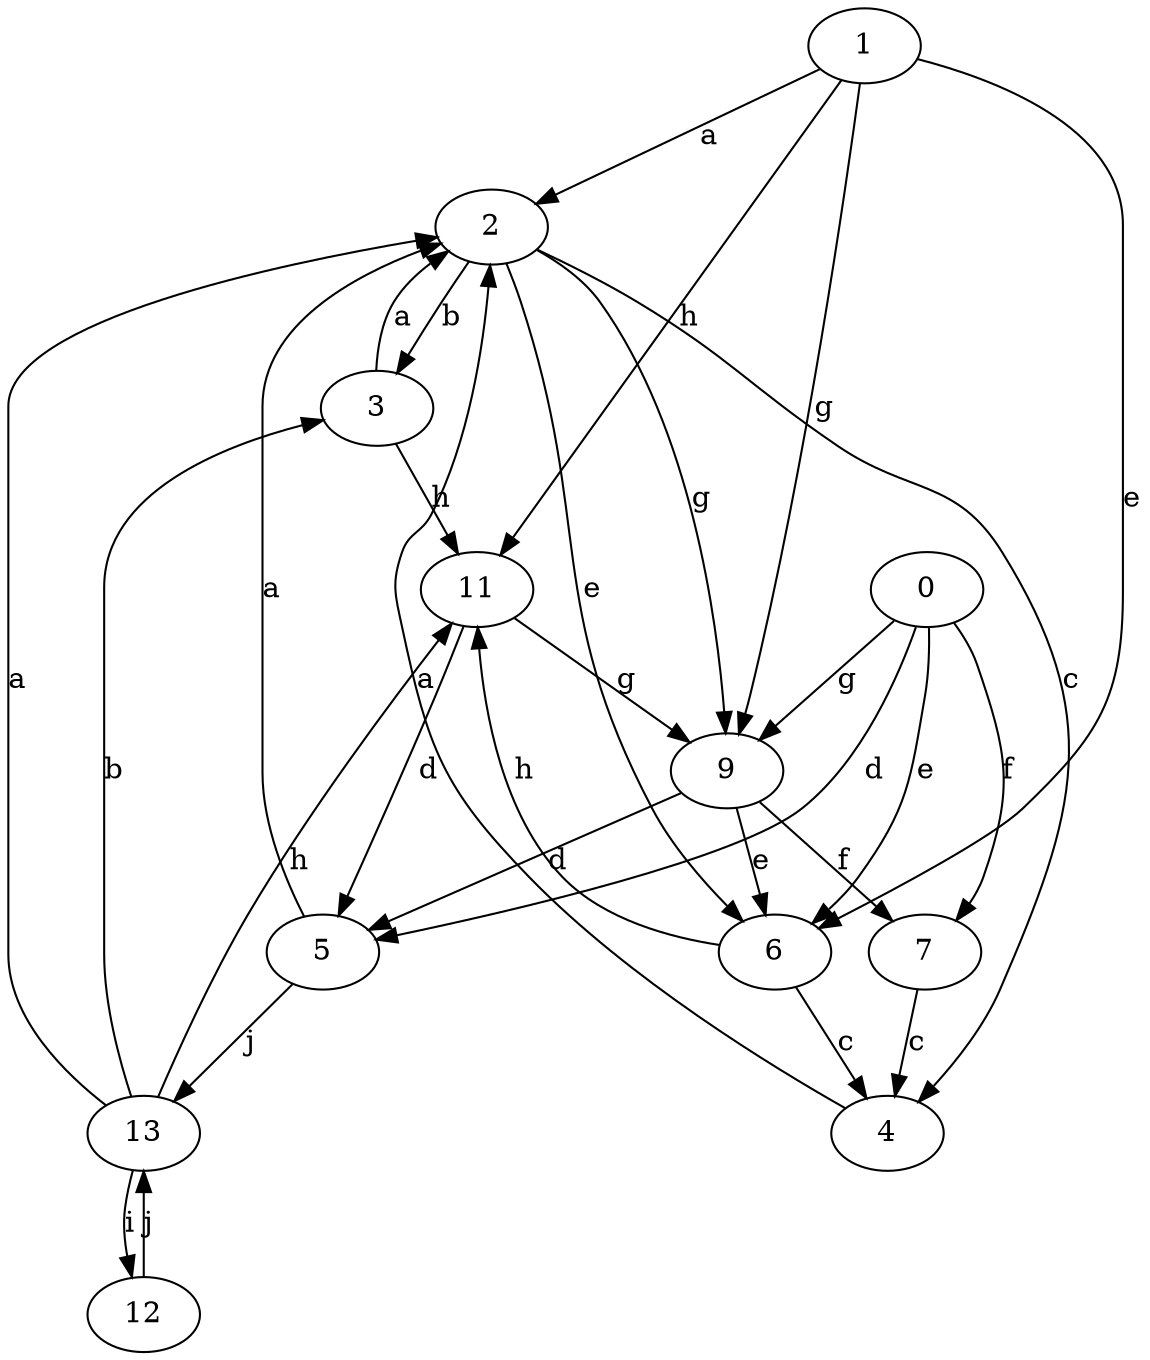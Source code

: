 strict digraph  {
1;
2;
3;
4;
5;
6;
7;
9;
0;
11;
12;
13;
1 -> 2  [label=a];
1 -> 6  [label=e];
1 -> 9  [label=g];
1 -> 11  [label=h];
2 -> 3  [label=b];
2 -> 4  [label=c];
2 -> 6  [label=e];
2 -> 9  [label=g];
3 -> 2  [label=a];
3 -> 11  [label=h];
4 -> 2  [label=a];
5 -> 2  [label=a];
5 -> 13  [label=j];
6 -> 4  [label=c];
6 -> 11  [label=h];
7 -> 4  [label=c];
9 -> 5  [label=d];
9 -> 6  [label=e];
9 -> 7  [label=f];
0 -> 5  [label=d];
0 -> 6  [label=e];
0 -> 7  [label=f];
0 -> 9  [label=g];
11 -> 5  [label=d];
11 -> 9  [label=g];
12 -> 13  [label=j];
13 -> 2  [label=a];
13 -> 3  [label=b];
13 -> 11  [label=h];
13 -> 12  [label=i];
}
